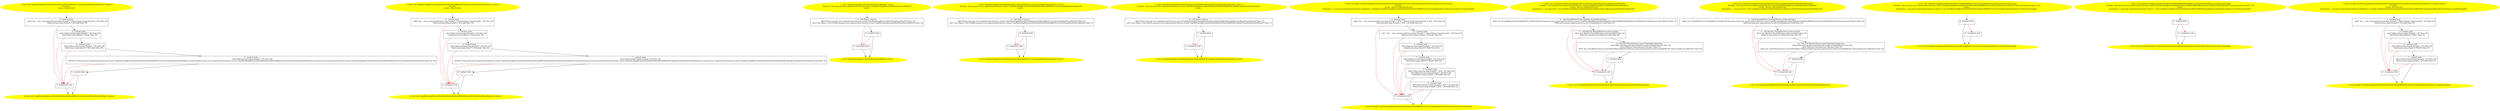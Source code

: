 /* @generated */
digraph cfg {
"org.junit.tests.experimental.theories.runner.TypeMatchingBetweenMultiDataPointsMethod$WithCorrectlyT.741037eb47de0c81d74a40d95c23bda1_1" [label="1: Start void TypeMatchingBetweenMultiDataPointsMethod$WithCorrectlyTypedDataPointsMethod.<clinit>()\nFormals: \nLocals:  $irvar0:void \n  " color=yellow style=filled]
	

	 "org.junit.tests.experimental.theories.runner.TypeMatchingBetweenMultiDataPointsMethod$WithCorrectlyT.741037eb47de0c81d74a40d95c23bda1_1" -> "org.junit.tests.experimental.theories.runner.TypeMatchingBetweenMultiDataPointsMethod$WithCorrectlyT.741037eb47de0c81d74a40d95c23bda1_4" ;
"org.junit.tests.experimental.theories.runner.TypeMatchingBetweenMultiDataPointsMethod$WithCorrectlyT.741037eb47de0c81d74a40d95c23bda1_2" [label="2: Exit void TypeMatchingBetweenMultiDataPointsMethod$WithCorrectlyTypedDataPointsMethod.<clinit>() \n  " color=yellow style=filled]
	

"org.junit.tests.experimental.theories.runner.TypeMatchingBetweenMultiDataPointsMethod$WithCorrectlyT.741037eb47de0c81d74a40d95c23bda1_3" [label="3:  exceptions sink \n  " shape="box"]
	

	 "org.junit.tests.experimental.theories.runner.TypeMatchingBetweenMultiDataPointsMethod$WithCorrectlyT.741037eb47de0c81d74a40d95c23bda1_3" -> "org.junit.tests.experimental.theories.runner.TypeMatchingBetweenMultiDataPointsMethod$WithCorrectlyT.741037eb47de0c81d74a40d95c23bda1_2" ;
"org.junit.tests.experimental.theories.runner.TypeMatchingBetweenMultiDataPointsMethod$WithCorrectlyT.741037eb47de0c81d74a40d95c23bda1_4" [label="4:  method_body \n   n$0=_fun___new_array(sizeof(t=java.lang.String*[_*_];len=[2]):java.lang.String*[_*_](*)) [line 39]\n  *&$irvar0:java.lang.String*[_*_](*)=n$0 [line 39]\n " shape="box"]
	

	 "org.junit.tests.experimental.theories.runner.TypeMatchingBetweenMultiDataPointsMethod$WithCorrectlyT.741037eb47de0c81d74a40d95c23bda1_4" -> "org.junit.tests.experimental.theories.runner.TypeMatchingBetweenMultiDataPointsMethod$WithCorrectlyT.741037eb47de0c81d74a40d95c23bda1_5" ;
	 "org.junit.tests.experimental.theories.runner.TypeMatchingBetweenMultiDataPointsMethod$WithCorrectlyT.741037eb47de0c81d74a40d95c23bda1_4" -> "org.junit.tests.experimental.theories.runner.TypeMatchingBetweenMultiDataPointsMethod$WithCorrectlyT.741037eb47de0c81d74a40d95c23bda1_3" [color="red" ];
"org.junit.tests.experimental.theories.runner.TypeMatchingBetweenMultiDataPointsMethod$WithCorrectlyT.741037eb47de0c81d74a40d95c23bda1_5" [label="5:  method_body \n   n$1=*&$irvar0:java.lang.String*[_*_](*) [line 39]\n  *n$1[0]:java.lang.Object*=\"Good\" [line 39]\n " shape="box"]
	

	 "org.junit.tests.experimental.theories.runner.TypeMatchingBetweenMultiDataPointsMethod$WithCorrectlyT.741037eb47de0c81d74a40d95c23bda1_5" -> "org.junit.tests.experimental.theories.runner.TypeMatchingBetweenMultiDataPointsMethod$WithCorrectlyT.741037eb47de0c81d74a40d95c23bda1_6" ;
	 "org.junit.tests.experimental.theories.runner.TypeMatchingBetweenMultiDataPointsMethod$WithCorrectlyT.741037eb47de0c81d74a40d95c23bda1_5" -> "org.junit.tests.experimental.theories.runner.TypeMatchingBetweenMultiDataPointsMethod$WithCorrectlyT.741037eb47de0c81d74a40d95c23bda1_3" [color="red" ];
"org.junit.tests.experimental.theories.runner.TypeMatchingBetweenMultiDataPointsMethod$WithCorrectlyT.741037eb47de0c81d74a40d95c23bda1_6" [label="6:  method_body \n   n$2=*&$irvar0:java.lang.String*[_*_](*) [line 39]\n  *n$2[1]:java.lang.Object*=\"Morning\" [line 39]\n " shape="box"]
	

	 "org.junit.tests.experimental.theories.runner.TypeMatchingBetweenMultiDataPointsMethod$WithCorrectlyT.741037eb47de0c81d74a40d95c23bda1_6" -> "org.junit.tests.experimental.theories.runner.TypeMatchingBetweenMultiDataPointsMethod$WithCorrectlyT.741037eb47de0c81d74a40d95c23bda1_7" ;
	 "org.junit.tests.experimental.theories.runner.TypeMatchingBetweenMultiDataPointsMethod$WithCorrectlyT.741037eb47de0c81d74a40d95c23bda1_6" -> "org.junit.tests.experimental.theories.runner.TypeMatchingBetweenMultiDataPointsMethod$WithCorrectlyT.741037eb47de0c81d74a40d95c23bda1_3" [color="red" ];
"org.junit.tests.experimental.theories.runner.TypeMatchingBetweenMultiDataPointsMethod$WithCorrectlyT.741037eb47de0c81d74a40d95c23bda1_7" [label="7:  method_body \n   n$3=*&$irvar0:java.lang.String*[_*_](*) [line 39]\n  *&#GB<>$org.junit.tests.experimental.theories.runner.TypeMatchingBetweenMultiDataPointsMethod$WithCorrectlyTypedDataPointsMethod.correctlyTyped:org.junit.tests.experimental.theories.runner.TypeMatchingBetweenMultiDataPointsMethod$WithCorrectlyTypedDataPointsMethod(root org.junit.tests.experimental.theories.runner.TypeMatchingBetweenMultiDataPointsMethod$WithCorrectlyTypedDataPointsMethod)=n$3 [line 39]\n " shape="box"]
	

	 "org.junit.tests.experimental.theories.runner.TypeMatchingBetweenMultiDataPointsMethod$WithCorrectlyT.741037eb47de0c81d74a40d95c23bda1_7" -> "org.junit.tests.experimental.theories.runner.TypeMatchingBetweenMultiDataPointsMethod$WithCorrectlyT.741037eb47de0c81d74a40d95c23bda1_8" ;
	 "org.junit.tests.experimental.theories.runner.TypeMatchingBetweenMultiDataPointsMethod$WithCorrectlyT.741037eb47de0c81d74a40d95c23bda1_7" -> "org.junit.tests.experimental.theories.runner.TypeMatchingBetweenMultiDataPointsMethod$WithCorrectlyT.741037eb47de0c81d74a40d95c23bda1_3" [color="red" ];
"org.junit.tests.experimental.theories.runner.TypeMatchingBetweenMultiDataPointsMethod$WithCorrectlyT.741037eb47de0c81d74a40d95c23bda1_8" [label="8:  method_body \n  " shape="box"]
	

	 "org.junit.tests.experimental.theories.runner.TypeMatchingBetweenMultiDataPointsMethod$WithCorrectlyT.741037eb47de0c81d74a40d95c23bda1_8" -> "org.junit.tests.experimental.theories.runner.TypeMatchingBetweenMultiDataPointsMethod$WithCorrectlyT.741037eb47de0c81d74a40d95c23bda1_2" ;
	 "org.junit.tests.experimental.theories.runner.TypeMatchingBetweenMultiDataPointsMethod$WithCorrectlyT.741037eb47de0c81d74a40d95c23bda1_8" -> "org.junit.tests.experimental.theories.runner.TypeMatchingBetweenMultiDataPointsMethod$WithCorrectlyT.741037eb47de0c81d74a40d95c23bda1_3" [color="red" ];
"org.junit.tests.experimental.theories.runner.TypeMatchingBetweenMultiDataPointsMethod$WithWrongfully.2d6307234ab90746df8123f180f25647_1" [label="1: Start void TypeMatchingBetweenMultiDataPointsMethod$WithWrongfullyTypedDataPointsMethod.<clinit>()\nFormals: \nLocals:  $irvar0:void \n  " color=yellow style=filled]
	

	 "org.junit.tests.experimental.theories.runner.TypeMatchingBetweenMultiDataPointsMethod$WithWrongfully.2d6307234ab90746df8123f180f25647_1" -> "org.junit.tests.experimental.theories.runner.TypeMatchingBetweenMultiDataPointsMethod$WithWrongfully.2d6307234ab90746df8123f180f25647_4" ;
"org.junit.tests.experimental.theories.runner.TypeMatchingBetweenMultiDataPointsMethod$WithWrongfully.2d6307234ab90746df8123f180f25647_2" [label="2: Exit void TypeMatchingBetweenMultiDataPointsMethod$WithWrongfullyTypedDataPointsMethod.<clinit>() \n  " color=yellow style=filled]
	

"org.junit.tests.experimental.theories.runner.TypeMatchingBetweenMultiDataPointsMethod$WithWrongfully.2d6307234ab90746df8123f180f25647_3" [label="3:  exceptions sink \n  " shape="box"]
	

	 "org.junit.tests.experimental.theories.runner.TypeMatchingBetweenMultiDataPointsMethod$WithWrongfully.2d6307234ab90746df8123f180f25647_3" -> "org.junit.tests.experimental.theories.runner.TypeMatchingBetweenMultiDataPointsMethod$WithWrongfully.2d6307234ab90746df8123f180f25647_2" ;
"org.junit.tests.experimental.theories.runner.TypeMatchingBetweenMultiDataPointsMethod$WithWrongfully.2d6307234ab90746df8123f180f25647_4" [label="4:  method_body \n   n$0=_fun___new_array(sizeof(t=java.lang.String*[_*_];len=[2]):java.lang.String*[_*_](*)) [line 19]\n  *&$irvar0:java.lang.String*[_*_](*)=n$0 [line 19]\n " shape="box"]
	

	 "org.junit.tests.experimental.theories.runner.TypeMatchingBetweenMultiDataPointsMethod$WithWrongfully.2d6307234ab90746df8123f180f25647_4" -> "org.junit.tests.experimental.theories.runner.TypeMatchingBetweenMultiDataPointsMethod$WithWrongfully.2d6307234ab90746df8123f180f25647_5" ;
	 "org.junit.tests.experimental.theories.runner.TypeMatchingBetweenMultiDataPointsMethod$WithWrongfully.2d6307234ab90746df8123f180f25647_4" -> "org.junit.tests.experimental.theories.runner.TypeMatchingBetweenMultiDataPointsMethod$WithWrongfully.2d6307234ab90746df8123f180f25647_3" [color="red" ];
"org.junit.tests.experimental.theories.runner.TypeMatchingBetweenMultiDataPointsMethod$WithWrongfully.2d6307234ab90746df8123f180f25647_5" [label="5:  method_body \n   n$1=*&$irvar0:java.lang.String*[_*_](*) [line 19]\n  *n$1[0]:java.lang.Object*=\"Good\" [line 19]\n " shape="box"]
	

	 "org.junit.tests.experimental.theories.runner.TypeMatchingBetweenMultiDataPointsMethod$WithWrongfully.2d6307234ab90746df8123f180f25647_5" -> "org.junit.tests.experimental.theories.runner.TypeMatchingBetweenMultiDataPointsMethod$WithWrongfully.2d6307234ab90746df8123f180f25647_6" ;
	 "org.junit.tests.experimental.theories.runner.TypeMatchingBetweenMultiDataPointsMethod$WithWrongfully.2d6307234ab90746df8123f180f25647_5" -> "org.junit.tests.experimental.theories.runner.TypeMatchingBetweenMultiDataPointsMethod$WithWrongfully.2d6307234ab90746df8123f180f25647_3" [color="red" ];
"org.junit.tests.experimental.theories.runner.TypeMatchingBetweenMultiDataPointsMethod$WithWrongfully.2d6307234ab90746df8123f180f25647_6" [label="6:  method_body \n   n$2=*&$irvar0:java.lang.String*[_*_](*) [line 19]\n  *n$2[1]:java.lang.Object*=\"Morning\" [line 19]\n " shape="box"]
	

	 "org.junit.tests.experimental.theories.runner.TypeMatchingBetweenMultiDataPointsMethod$WithWrongfully.2d6307234ab90746df8123f180f25647_6" -> "org.junit.tests.experimental.theories.runner.TypeMatchingBetweenMultiDataPointsMethod$WithWrongfully.2d6307234ab90746df8123f180f25647_7" ;
	 "org.junit.tests.experimental.theories.runner.TypeMatchingBetweenMultiDataPointsMethod$WithWrongfully.2d6307234ab90746df8123f180f25647_6" -> "org.junit.tests.experimental.theories.runner.TypeMatchingBetweenMultiDataPointsMethod$WithWrongfully.2d6307234ab90746df8123f180f25647_3" [color="red" ];
"org.junit.tests.experimental.theories.runner.TypeMatchingBetweenMultiDataPointsMethod$WithWrongfully.2d6307234ab90746df8123f180f25647_7" [label="7:  method_body \n   n$3=*&$irvar0:java.lang.String*[_*_](*) [line 19]\n  *&#GB<>$org.junit.tests.experimental.theories.runner.TypeMatchingBetweenMultiDataPointsMethod$WithWrongfullyTypedDataPointsMethod.correctlyTyped:org.junit.tests.experimental.theories.runner.TypeMatchingBetweenMultiDataPointsMethod$WithWrongfullyTypedDataPointsMethod(root org.junit.tests.experimental.theories.runner.TypeMatchingBetweenMultiDataPointsMethod$WithWrongfullyTypedDataPointsMethod)=n$3 [line 19]\n " shape="box"]
	

	 "org.junit.tests.experimental.theories.runner.TypeMatchingBetweenMultiDataPointsMethod$WithWrongfully.2d6307234ab90746df8123f180f25647_7" -> "org.junit.tests.experimental.theories.runner.TypeMatchingBetweenMultiDataPointsMethod$WithWrongfully.2d6307234ab90746df8123f180f25647_8" ;
	 "org.junit.tests.experimental.theories.runner.TypeMatchingBetweenMultiDataPointsMethod$WithWrongfully.2d6307234ab90746df8123f180f25647_7" -> "org.junit.tests.experimental.theories.runner.TypeMatchingBetweenMultiDataPointsMethod$WithWrongfully.2d6307234ab90746df8123f180f25647_3" [color="red" ];
"org.junit.tests.experimental.theories.runner.TypeMatchingBetweenMultiDataPointsMethod$WithWrongfully.2d6307234ab90746df8123f180f25647_8" [label="8:  method_body \n  " shape="box"]
	

	 "org.junit.tests.experimental.theories.runner.TypeMatchingBetweenMultiDataPointsMethod$WithWrongfully.2d6307234ab90746df8123f180f25647_8" -> "org.junit.tests.experimental.theories.runner.TypeMatchingBetweenMultiDataPointsMethod$WithWrongfully.2d6307234ab90746df8123f180f25647_2" ;
	 "org.junit.tests.experimental.theories.runner.TypeMatchingBetweenMultiDataPointsMethod$WithWrongfully.2d6307234ab90746df8123f180f25647_8" -> "org.junit.tests.experimental.theories.runner.TypeMatchingBetweenMultiDataPointsMethod$WithWrongfully.2d6307234ab90746df8123f180f25647_3" [color="red" ];
"org.junit.tests.experimental.theories.runner.TypeMatchingBetweenMultiDataPointsMethod.<init>().cda34713d181d048997a8ff6db255de9_1" [label="1: Start TypeMatchingBetweenMultiDataPointsMethod.<init>()\nFormals:  this:org.junit.tests.experimental.theories.runner.TypeMatchingBetweenMultiDataPointsMethod*\nLocals:  \n  " color=yellow style=filled]
	

	 "org.junit.tests.experimental.theories.runner.TypeMatchingBetweenMultiDataPointsMethod.<init>().cda34713d181d048997a8ff6db255de9_1" -> "org.junit.tests.experimental.theories.runner.TypeMatchingBetweenMultiDataPointsMethod.<init>().cda34713d181d048997a8ff6db255de9_4" ;
"org.junit.tests.experimental.theories.runner.TypeMatchingBetweenMultiDataPointsMethod.<init>().cda34713d181d048997a8ff6db255de9_2" [label="2: Exit TypeMatchingBetweenMultiDataPointsMethod.<init>() \n  " color=yellow style=filled]
	

"org.junit.tests.experimental.theories.runner.TypeMatchingBetweenMultiDataPointsMethod.<init>().cda34713d181d048997a8ff6db255de9_3" [label="3:  exceptions sink \n  " shape="box"]
	

	 "org.junit.tests.experimental.theories.runner.TypeMatchingBetweenMultiDataPointsMethod.<init>().cda34713d181d048997a8ff6db255de9_3" -> "org.junit.tests.experimental.theories.runner.TypeMatchingBetweenMultiDataPointsMethod.<init>().cda34713d181d048997a8ff6db255de9_2" ;
"org.junit.tests.experimental.theories.runner.TypeMatchingBetweenMultiDataPointsMethod.<init>().cda34713d181d048997a8ff6db255de9_4" [label="4:  Call Object.<init>() \n   n$0=*&this:org.junit.tests.experimental.theories.runner.TypeMatchingBetweenMultiDataPointsMethod* [line 14]\n  n$1=_fun_Object.<init>()(n$0:org.junit.tests.experimental.theories.runner.TypeMatchingBetweenMultiDataPointsMethod*) [line 14]\n " shape="box"]
	

	 "org.junit.tests.experimental.theories.runner.TypeMatchingBetweenMultiDataPointsMethod.<init>().cda34713d181d048997a8ff6db255de9_4" -> "org.junit.tests.experimental.theories.runner.TypeMatchingBetweenMultiDataPointsMethod.<init>().cda34713d181d048997a8ff6db255de9_5" ;
	 "org.junit.tests.experimental.theories.runner.TypeMatchingBetweenMultiDataPointsMethod.<init>().cda34713d181d048997a8ff6db255de9_4" -> "org.junit.tests.experimental.theories.runner.TypeMatchingBetweenMultiDataPointsMethod.<init>().cda34713d181d048997a8ff6db255de9_3" [color="red" ];
"org.junit.tests.experimental.theories.runner.TypeMatchingBetweenMultiDataPointsMethod.<init>().cda34713d181d048997a8ff6db255de9_5" [label="5:  method_body \n  " shape="box"]
	

	 "org.junit.tests.experimental.theories.runner.TypeMatchingBetweenMultiDataPointsMethod.<init>().cda34713d181d048997a8ff6db255de9_5" -> "org.junit.tests.experimental.theories.runner.TypeMatchingBetweenMultiDataPointsMethod.<init>().cda34713d181d048997a8ff6db255de9_2" ;
	 "org.junit.tests.experimental.theories.runner.TypeMatchingBetweenMultiDataPointsMethod.<init>().cda34713d181d048997a8ff6db255de9_5" -> "org.junit.tests.experimental.theories.runner.TypeMatchingBetweenMultiDataPointsMethod.<init>().cda34713d181d048997a8ff6db255de9_3" [color="red" ];
"org.junit.tests.experimental.theories.runner.TypeMatchingBetweenMultiDataPointsMethod$WithCorrectlyT.501242f8fdd695a284b6015e2b41ca13_1" [label="1: Start TypeMatchingBetweenMultiDataPointsMethod$WithCorrectlyTypedDataPointsMethod.<init>()\nFormals:  this:org.junit.tests.experimental.theories.runner.TypeMatchingBetweenMultiDataPointsMethod$WithCorrectlyTypedDataPointsMethod*\nLocals:  \n  " color=yellow style=filled]
	

	 "org.junit.tests.experimental.theories.runner.TypeMatchingBetweenMultiDataPointsMethod$WithCorrectlyT.501242f8fdd695a284b6015e2b41ca13_1" -> "org.junit.tests.experimental.theories.runner.TypeMatchingBetweenMultiDataPointsMethod$WithCorrectlyT.501242f8fdd695a284b6015e2b41ca13_4" ;
"org.junit.tests.experimental.theories.runner.TypeMatchingBetweenMultiDataPointsMethod$WithCorrectlyT.501242f8fdd695a284b6015e2b41ca13_2" [label="2: Exit TypeMatchingBetweenMultiDataPointsMethod$WithCorrectlyTypedDataPointsMethod.<init>() \n  " color=yellow style=filled]
	

"org.junit.tests.experimental.theories.runner.TypeMatchingBetweenMultiDataPointsMethod$WithCorrectlyT.501242f8fdd695a284b6015e2b41ca13_3" [label="3:  exceptions sink \n  " shape="box"]
	

	 "org.junit.tests.experimental.theories.runner.TypeMatchingBetweenMultiDataPointsMethod$WithCorrectlyT.501242f8fdd695a284b6015e2b41ca13_3" -> "org.junit.tests.experimental.theories.runner.TypeMatchingBetweenMultiDataPointsMethod$WithCorrectlyT.501242f8fdd695a284b6015e2b41ca13_2" ;
"org.junit.tests.experimental.theories.runner.TypeMatchingBetweenMultiDataPointsMethod$WithCorrectlyT.501242f8fdd695a284b6015e2b41ca13_4" [label="4:  Call Object.<init>() \n   n$0=*&this:org.junit.tests.experimental.theories.runner.TypeMatchingBetweenMultiDataPointsMethod$WithCorrectlyTypedDataPointsMethod* [line 37]\n  n$1=_fun_Object.<init>()(n$0:org.junit.tests.experimental.theories.runner.TypeMatchingBetweenMultiDataPointsMethod$WithCorrectlyTypedDataPointsMethod*) [line 37]\n " shape="box"]
	

	 "org.junit.tests.experimental.theories.runner.TypeMatchingBetweenMultiDataPointsMethod$WithCorrectlyT.501242f8fdd695a284b6015e2b41ca13_4" -> "org.junit.tests.experimental.theories.runner.TypeMatchingBetweenMultiDataPointsMethod$WithCorrectlyT.501242f8fdd695a284b6015e2b41ca13_5" ;
	 "org.junit.tests.experimental.theories.runner.TypeMatchingBetweenMultiDataPointsMethod$WithCorrectlyT.501242f8fdd695a284b6015e2b41ca13_4" -> "org.junit.tests.experimental.theories.runner.TypeMatchingBetweenMultiDataPointsMethod$WithCorrectlyT.501242f8fdd695a284b6015e2b41ca13_3" [color="red" ];
"org.junit.tests.experimental.theories.runner.TypeMatchingBetweenMultiDataPointsMethod$WithCorrectlyT.501242f8fdd695a284b6015e2b41ca13_5" [label="5:  method_body \n  " shape="box"]
	

	 "org.junit.tests.experimental.theories.runner.TypeMatchingBetweenMultiDataPointsMethod$WithCorrectlyT.501242f8fdd695a284b6015e2b41ca13_5" -> "org.junit.tests.experimental.theories.runner.TypeMatchingBetweenMultiDataPointsMethod$WithCorrectlyT.501242f8fdd695a284b6015e2b41ca13_2" ;
	 "org.junit.tests.experimental.theories.runner.TypeMatchingBetweenMultiDataPointsMethod$WithCorrectlyT.501242f8fdd695a284b6015e2b41ca13_5" -> "org.junit.tests.experimental.theories.runner.TypeMatchingBetweenMultiDataPointsMethod$WithCorrectlyT.501242f8fdd695a284b6015e2b41ca13_3" [color="red" ];
"org.junit.tests.experimental.theories.runner.TypeMatchingBetweenMultiDataPointsMethod$WithWrongfully.3c10fa1189c33f9621cc567266f6a14b_1" [label="1: Start TypeMatchingBetweenMultiDataPointsMethod$WithWrongfullyTypedDataPointsMethod.<init>()\nFormals:  this:org.junit.tests.experimental.theories.runner.TypeMatchingBetweenMultiDataPointsMethod$WithWrongfullyTypedDataPointsMethod*\nLocals:  \n  " color=yellow style=filled]
	

	 "org.junit.tests.experimental.theories.runner.TypeMatchingBetweenMultiDataPointsMethod$WithWrongfully.3c10fa1189c33f9621cc567266f6a14b_1" -> "org.junit.tests.experimental.theories.runner.TypeMatchingBetweenMultiDataPointsMethod$WithWrongfully.3c10fa1189c33f9621cc567266f6a14b_4" ;
"org.junit.tests.experimental.theories.runner.TypeMatchingBetweenMultiDataPointsMethod$WithWrongfully.3c10fa1189c33f9621cc567266f6a14b_2" [label="2: Exit TypeMatchingBetweenMultiDataPointsMethod$WithWrongfullyTypedDataPointsMethod.<init>() \n  " color=yellow style=filled]
	

"org.junit.tests.experimental.theories.runner.TypeMatchingBetweenMultiDataPointsMethod$WithWrongfully.3c10fa1189c33f9621cc567266f6a14b_3" [label="3:  exceptions sink \n  " shape="box"]
	

	 "org.junit.tests.experimental.theories.runner.TypeMatchingBetweenMultiDataPointsMethod$WithWrongfully.3c10fa1189c33f9621cc567266f6a14b_3" -> "org.junit.tests.experimental.theories.runner.TypeMatchingBetweenMultiDataPointsMethod$WithWrongfully.3c10fa1189c33f9621cc567266f6a14b_2" ;
"org.junit.tests.experimental.theories.runner.TypeMatchingBetweenMultiDataPointsMethod$WithWrongfully.3c10fa1189c33f9621cc567266f6a14b_4" [label="4:  Call Object.<init>() \n   n$0=*&this:org.junit.tests.experimental.theories.runner.TypeMatchingBetweenMultiDataPointsMethod$WithWrongfullyTypedDataPointsMethod* [line 17]\n  n$1=_fun_Object.<init>()(n$0:org.junit.tests.experimental.theories.runner.TypeMatchingBetweenMultiDataPointsMethod$WithWrongfullyTypedDataPointsMethod*) [line 17]\n " shape="box"]
	

	 "org.junit.tests.experimental.theories.runner.TypeMatchingBetweenMultiDataPointsMethod$WithWrongfully.3c10fa1189c33f9621cc567266f6a14b_4" -> "org.junit.tests.experimental.theories.runner.TypeMatchingBetweenMultiDataPointsMethod$WithWrongfully.3c10fa1189c33f9621cc567266f6a14b_5" ;
	 "org.junit.tests.experimental.theories.runner.TypeMatchingBetweenMultiDataPointsMethod$WithWrongfully.3c10fa1189c33f9621cc567266f6a14b_4" -> "org.junit.tests.experimental.theories.runner.TypeMatchingBetweenMultiDataPointsMethod$WithWrongfully.3c10fa1189c33f9621cc567266f6a14b_3" [color="red" ];
"org.junit.tests.experimental.theories.runner.TypeMatchingBetweenMultiDataPointsMethod$WithWrongfully.3c10fa1189c33f9621cc567266f6a14b_5" [label="5:  method_body \n  " shape="box"]
	

	 "org.junit.tests.experimental.theories.runner.TypeMatchingBetweenMultiDataPointsMethod$WithWrongfully.3c10fa1189c33f9621cc567266f6a14b_5" -> "org.junit.tests.experimental.theories.runner.TypeMatchingBetweenMultiDataPointsMethod$WithWrongfully.3c10fa1189c33f9621cc567266f6a14b_2" ;
	 "org.junit.tests.experimental.theories.runner.TypeMatchingBetweenMultiDataPointsMethod$WithWrongfully.3c10fa1189c33f9621cc567266f6a14b_5" -> "org.junit.tests.experimental.theories.runner.TypeMatchingBetweenMultiDataPointsMethod$WithWrongfully.3c10fa1189c33f9621cc567266f6a14b_3" [color="red" ];
"org.junit.tests.experimental.theories.runner.TypeMatchingBetweenMultiDataPointsMethod$WithCorrectlyT.9cdb47affb05458b199416dc3559ab72_1" [label="1: Start String[][] TypeMatchingBetweenMultiDataPointsMethod$WithCorrectlyTypedDataPointsMethod.anotherCorrectlyTyped()\nFormals: \nLocals:  $irvar1:void $irvar0:void\nAnnotation: <_org.junit.experimental.theories.DataPoints> String[][] TypeMatchingBetweenMultiDataPointsMethod$WithCorrectlyTypedDataPointsMethod.anotherCorrectlyTyped()() \n  " color=yellow style=filled]
	

	 "org.junit.tests.experimental.theories.runner.TypeMatchingBetweenMultiDataPointsMethod$WithCorrectlyT.9cdb47affb05458b199416dc3559ab72_1" -> "org.junit.tests.experimental.theories.runner.TypeMatchingBetweenMultiDataPointsMethod$WithCorrectlyT.9cdb47affb05458b199416dc3559ab72_4" ;
"org.junit.tests.experimental.theories.runner.TypeMatchingBetweenMultiDataPointsMethod$WithCorrectlyT.9cdb47affb05458b199416dc3559ab72_2" [label="2: Exit String[][] TypeMatchingBetweenMultiDataPointsMethod$WithCorrectlyTypedDataPointsMethod.anotherCorrectlyTyped() \n  " color=yellow style=filled]
	

"org.junit.tests.experimental.theories.runner.TypeMatchingBetweenMultiDataPointsMethod$WithCorrectlyT.9cdb47affb05458b199416dc3559ab72_3" [label="3:  exceptions sink \n  " shape="box"]
	

	 "org.junit.tests.experimental.theories.runner.TypeMatchingBetweenMultiDataPointsMethod$WithCorrectlyT.9cdb47affb05458b199416dc3559ab72_3" -> "org.junit.tests.experimental.theories.runner.TypeMatchingBetweenMultiDataPointsMethod$WithCorrectlyT.9cdb47affb05458b199416dc3559ab72_2" ;
"org.junit.tests.experimental.theories.runner.TypeMatchingBetweenMultiDataPointsMethod$WithCorrectlyT.9cdb47affb05458b199416dc3559ab72_4" [label="4:  method_body \n   n$0=_fun___new_array(sizeof(t=java.lang.String*[_*_](*)[_*_];len=[1]):java.lang.String*[_*_](*)[_*_](*)) [line 43]\n  *&$irvar0:java.lang.String*[_*_](*)[_*_](*)=n$0 [line 43]\n " shape="box"]
	

	 "org.junit.tests.experimental.theories.runner.TypeMatchingBetweenMultiDataPointsMethod$WithCorrectlyT.9cdb47affb05458b199416dc3559ab72_4" -> "org.junit.tests.experimental.theories.runner.TypeMatchingBetweenMultiDataPointsMethod$WithCorrectlyT.9cdb47affb05458b199416dc3559ab72_5" ;
	 "org.junit.tests.experimental.theories.runner.TypeMatchingBetweenMultiDataPointsMethod$WithCorrectlyT.9cdb47affb05458b199416dc3559ab72_4" -> "org.junit.tests.experimental.theories.runner.TypeMatchingBetweenMultiDataPointsMethod$WithCorrectlyT.9cdb47affb05458b199416dc3559ab72_3" [color="red" ];
"org.junit.tests.experimental.theories.runner.TypeMatchingBetweenMultiDataPointsMethod$WithCorrectlyT.9cdb47affb05458b199416dc3559ab72_5" [label="5:  method_body \n   n$1=_fun___new_array(sizeof(t=java.lang.String*[_*_];len=[2]):java.lang.String*[_*_](*)) [line 43]\n  *&$irvar1:java.lang.String*[_*_](*)=n$1 [line 43]\n " shape="box"]
	

	 "org.junit.tests.experimental.theories.runner.TypeMatchingBetweenMultiDataPointsMethod$WithCorrectlyT.9cdb47affb05458b199416dc3559ab72_5" -> "org.junit.tests.experimental.theories.runner.TypeMatchingBetweenMultiDataPointsMethod$WithCorrectlyT.9cdb47affb05458b199416dc3559ab72_6" ;
	 "org.junit.tests.experimental.theories.runner.TypeMatchingBetweenMultiDataPointsMethod$WithCorrectlyT.9cdb47affb05458b199416dc3559ab72_5" -> "org.junit.tests.experimental.theories.runner.TypeMatchingBetweenMultiDataPointsMethod$WithCorrectlyT.9cdb47affb05458b199416dc3559ab72_3" [color="red" ];
"org.junit.tests.experimental.theories.runner.TypeMatchingBetweenMultiDataPointsMethod$WithCorrectlyT.9cdb47affb05458b199416dc3559ab72_6" [label="6:  method_body \n   n$2=*&$irvar1:java.lang.String*[_*_](*) [line 43]\n  *n$2[0]:java.lang.Object*=\"Hello\" [line 43]\n " shape="box"]
	

	 "org.junit.tests.experimental.theories.runner.TypeMatchingBetweenMultiDataPointsMethod$WithCorrectlyT.9cdb47affb05458b199416dc3559ab72_6" -> "org.junit.tests.experimental.theories.runner.TypeMatchingBetweenMultiDataPointsMethod$WithCorrectlyT.9cdb47affb05458b199416dc3559ab72_7" ;
	 "org.junit.tests.experimental.theories.runner.TypeMatchingBetweenMultiDataPointsMethod$WithCorrectlyT.9cdb47affb05458b199416dc3559ab72_6" -> "org.junit.tests.experimental.theories.runner.TypeMatchingBetweenMultiDataPointsMethod$WithCorrectlyT.9cdb47affb05458b199416dc3559ab72_3" [color="red" ];
"org.junit.tests.experimental.theories.runner.TypeMatchingBetweenMultiDataPointsMethod$WithCorrectlyT.9cdb47affb05458b199416dc3559ab72_7" [label="7:  method_body \n   n$3=*&$irvar1:java.lang.String*[_*_](*) [line 43]\n  *n$3[1]:java.lang.Object*=\"World\" [line 43]\n " shape="box"]
	

	 "org.junit.tests.experimental.theories.runner.TypeMatchingBetweenMultiDataPointsMethod$WithCorrectlyT.9cdb47affb05458b199416dc3559ab72_7" -> "org.junit.tests.experimental.theories.runner.TypeMatchingBetweenMultiDataPointsMethod$WithCorrectlyT.9cdb47affb05458b199416dc3559ab72_8" ;
	 "org.junit.tests.experimental.theories.runner.TypeMatchingBetweenMultiDataPointsMethod$WithCorrectlyT.9cdb47affb05458b199416dc3559ab72_7" -> "org.junit.tests.experimental.theories.runner.TypeMatchingBetweenMultiDataPointsMethod$WithCorrectlyT.9cdb47affb05458b199416dc3559ab72_3" [color="red" ];
"org.junit.tests.experimental.theories.runner.TypeMatchingBetweenMultiDataPointsMethod$WithCorrectlyT.9cdb47affb05458b199416dc3559ab72_8" [label="8:  method_body \n   n$4=*&$irvar0:java.lang.String*[_*_](*)[_*_](*) [line 43]\n  n$5=*&$irvar1:java.lang.String*[_*_](*) [line 43]\n  *n$4[0]:java.lang.String*[_*_](*)=n$5 [line 43]\n " shape="box"]
	

	 "org.junit.tests.experimental.theories.runner.TypeMatchingBetweenMultiDataPointsMethod$WithCorrectlyT.9cdb47affb05458b199416dc3559ab72_8" -> "org.junit.tests.experimental.theories.runner.TypeMatchingBetweenMultiDataPointsMethod$WithCorrectlyT.9cdb47affb05458b199416dc3559ab72_9" ;
	 "org.junit.tests.experimental.theories.runner.TypeMatchingBetweenMultiDataPointsMethod$WithCorrectlyT.9cdb47affb05458b199416dc3559ab72_8" -> "org.junit.tests.experimental.theories.runner.TypeMatchingBetweenMultiDataPointsMethod$WithCorrectlyT.9cdb47affb05458b199416dc3559ab72_3" [color="red" ];
"org.junit.tests.experimental.theories.runner.TypeMatchingBetweenMultiDataPointsMethod$WithCorrectlyT.9cdb47affb05458b199416dc3559ab72_9" [label="9:  method_body \n   n$6=*&$irvar0:java.lang.String*[_*_](*)[_*_](*) [line 43]\n  *&return:java.lang.String*[_*_](*)[_*_](*)=n$6 [line 43]\n " shape="box"]
	

	 "org.junit.tests.experimental.theories.runner.TypeMatchingBetweenMultiDataPointsMethod$WithCorrectlyT.9cdb47affb05458b199416dc3559ab72_9" -> "org.junit.tests.experimental.theories.runner.TypeMatchingBetweenMultiDataPointsMethod$WithCorrectlyT.9cdb47affb05458b199416dc3559ab72_2" ;
	 "org.junit.tests.experimental.theories.runner.TypeMatchingBetweenMultiDataPointsMethod$WithCorrectlyT.9cdb47affb05458b199416dc3559ab72_9" -> "org.junit.tests.experimental.theories.runner.TypeMatchingBetweenMultiDataPointsMethod$WithCorrectlyT.9cdb47affb05458b199416dc3559ab72_3" [color="red" ];
"org.junit.tests.experimental.theories.runner.TypeMatchingBetweenMultiDataPointsMethod.ignoreWrongTyp.d0a6fe1df7f257b41e4a3e489d539a46_1" [label="1: Start void TypeMatchingBetweenMultiDataPointsMethod.ignoreWrongTypedDataPointsMethod()\nFormals:  this:org.junit.tests.experimental.theories.runner.TypeMatchingBetweenMultiDataPointsMethod*\nLocals:  $irvar1:void $irvar0:void\nAnnotation: <_org.junit.Test> void TypeMatchingBetweenMultiDataPointsMethod.ignoreWrongTypedDataPointsMethod()() \n  " color=yellow style=filled]
	

	 "org.junit.tests.experimental.theories.runner.TypeMatchingBetweenMultiDataPointsMethod.ignoreWrongTyp.d0a6fe1df7f257b41e4a3e489d539a46_1" -> "org.junit.tests.experimental.theories.runner.TypeMatchingBetweenMultiDataPointsMethod.ignoreWrongTyp.d0a6fe1df7f257b41e4a3e489d539a46_4" ;
"org.junit.tests.experimental.theories.runner.TypeMatchingBetweenMultiDataPointsMethod.ignoreWrongTyp.d0a6fe1df7f257b41e4a3e489d539a46_2" [label="2: Exit void TypeMatchingBetweenMultiDataPointsMethod.ignoreWrongTypedDataPointsMethod() \n  " color=yellow style=filled]
	

"org.junit.tests.experimental.theories.runner.TypeMatchingBetweenMultiDataPointsMethod.ignoreWrongTyp.d0a6fe1df7f257b41e4a3e489d539a46_3" [label="3:  exceptions sink \n  " shape="box"]
	

	 "org.junit.tests.experimental.theories.runner.TypeMatchingBetweenMultiDataPointsMethod.ignoreWrongTyp.d0a6fe1df7f257b41e4a3e489d539a46_3" -> "org.junit.tests.experimental.theories.runner.TypeMatchingBetweenMultiDataPointsMethod.ignoreWrongTyp.d0a6fe1df7f257b41e4a3e489d539a46_2" ;
"org.junit.tests.experimental.theories.runner.TypeMatchingBetweenMultiDataPointsMethod.ignoreWrongTyp.d0a6fe1df7f257b41e4a3e489d539a46_4" [label="4:  Call PrintableResult PrintableResult.testResult(Class) \n   n$0=_fun_PrintableResult PrintableResult.testResult(Class)(org.junit.tests.experimental.theories.runner.TypeMatchingBetweenMultiDataPointsMethod$WithWrongfullyTypedDataPointsMethod:java.lang.Object*) [line 33]\n  *&$irvar0:org.junit.experimental.results.PrintableResult*=n$0 [line 33]\n " shape="box"]
	

	 "org.junit.tests.experimental.theories.runner.TypeMatchingBetweenMultiDataPointsMethod.ignoreWrongTyp.d0a6fe1df7f257b41e4a3e489d539a46_4" -> "org.junit.tests.experimental.theories.runner.TypeMatchingBetweenMultiDataPointsMethod.ignoreWrongTyp.d0a6fe1df7f257b41e4a3e489d539a46_5" ;
	 "org.junit.tests.experimental.theories.runner.TypeMatchingBetweenMultiDataPointsMethod.ignoreWrongTyp.d0a6fe1df7f257b41e4a3e489d539a46_4" -> "org.junit.tests.experimental.theories.runner.TypeMatchingBetweenMultiDataPointsMethod.ignoreWrongTyp.d0a6fe1df7f257b41e4a3e489d539a46_3" [color="red" ];
"org.junit.tests.experimental.theories.runner.TypeMatchingBetweenMultiDataPointsMethod.ignoreWrongTyp.d0a6fe1df7f257b41e4a3e489d539a46_5" [label="5:  Call Matcher ResultMatchers.isSuccessful() \n   n$1=_fun_Matcher ResultMatchers.isSuccessful()() [line 33]\n  *&$irvar1:org.hamcrest.Matcher*=n$1 [line 33]\n " shape="box"]
	

	 "org.junit.tests.experimental.theories.runner.TypeMatchingBetweenMultiDataPointsMethod.ignoreWrongTyp.d0a6fe1df7f257b41e4a3e489d539a46_5" -> "org.junit.tests.experimental.theories.runner.TypeMatchingBetweenMultiDataPointsMethod.ignoreWrongTyp.d0a6fe1df7f257b41e4a3e489d539a46_6" ;
	 "org.junit.tests.experimental.theories.runner.TypeMatchingBetweenMultiDataPointsMethod.ignoreWrongTyp.d0a6fe1df7f257b41e4a3e489d539a46_5" -> "org.junit.tests.experimental.theories.runner.TypeMatchingBetweenMultiDataPointsMethod.ignoreWrongTyp.d0a6fe1df7f257b41e4a3e489d539a46_3" [color="red" ];
"org.junit.tests.experimental.theories.runner.TypeMatchingBetweenMultiDataPointsMethod.ignoreWrongTyp.d0a6fe1df7f257b41e4a3e489d539a46_6" [label="6:  Call void MatcherAssert.assertThat(Object,Matcher) \n   n$2=*&$irvar0:org.junit.experimental.results.PrintableResult* [line 33]\n  n$3=*&$irvar1:org.hamcrest.Matcher* [line 33]\n  n$4=_fun_void MatcherAssert.assertThat(Object,Matcher)(n$2:org.junit.experimental.results.PrintableResult*,n$3:org.hamcrest.Matcher*) [line 33]\n " shape="box"]
	

	 "org.junit.tests.experimental.theories.runner.TypeMatchingBetweenMultiDataPointsMethod.ignoreWrongTyp.d0a6fe1df7f257b41e4a3e489d539a46_6" -> "org.junit.tests.experimental.theories.runner.TypeMatchingBetweenMultiDataPointsMethod.ignoreWrongTyp.d0a6fe1df7f257b41e4a3e489d539a46_7" ;
	 "org.junit.tests.experimental.theories.runner.TypeMatchingBetweenMultiDataPointsMethod.ignoreWrongTyp.d0a6fe1df7f257b41e4a3e489d539a46_6" -> "org.junit.tests.experimental.theories.runner.TypeMatchingBetweenMultiDataPointsMethod.ignoreWrongTyp.d0a6fe1df7f257b41e4a3e489d539a46_3" [color="red" ];
"org.junit.tests.experimental.theories.runner.TypeMatchingBetweenMultiDataPointsMethod.ignoreWrongTyp.d0a6fe1df7f257b41e4a3e489d539a46_7" [label="7:  method_body \n  " shape="box"]
	

	 "org.junit.tests.experimental.theories.runner.TypeMatchingBetweenMultiDataPointsMethod.ignoreWrongTyp.d0a6fe1df7f257b41e4a3e489d539a46_7" -> "org.junit.tests.experimental.theories.runner.TypeMatchingBetweenMultiDataPointsMethod.ignoreWrongTyp.d0a6fe1df7f257b41e4a3e489d539a46_2" ;
	 "org.junit.tests.experimental.theories.runner.TypeMatchingBetweenMultiDataPointsMethod.ignoreWrongTyp.d0a6fe1df7f257b41e4a3e489d539a46_7" -> "org.junit.tests.experimental.theories.runner.TypeMatchingBetweenMultiDataPointsMethod.ignoreWrongTyp.d0a6fe1df7f257b41e4a3e489d539a46_3" [color="red" ];
"org.junit.tests.experimental.theories.runner.TypeMatchingBetweenMultiDataPointsMethod.pickUpMultiPoi.e8a1cba771b5e93a6d774c813ca96100_1" [label="1: Start void TypeMatchingBetweenMultiDataPointsMethod.pickUpMultiPointDataPointMethods()\nFormals:  this:org.junit.tests.experimental.theories.runner.TypeMatchingBetweenMultiDataPointsMethod*\nLocals:  $irvar1:void $irvar0:void\nAnnotation: <_org.junit.Test> void TypeMatchingBetweenMultiDataPointsMethod.pickUpMultiPointDataPointMethods()() \n  " color=yellow style=filled]
	

	 "org.junit.tests.experimental.theories.runner.TypeMatchingBetweenMultiDataPointsMethod.pickUpMultiPoi.e8a1cba771b5e93a6d774c813ca96100_1" -> "org.junit.tests.experimental.theories.runner.TypeMatchingBetweenMultiDataPointsMethod.pickUpMultiPoi.e8a1cba771b5e93a6d774c813ca96100_4" ;
"org.junit.tests.experimental.theories.runner.TypeMatchingBetweenMultiDataPointsMethod.pickUpMultiPoi.e8a1cba771b5e93a6d774c813ca96100_2" [label="2: Exit void TypeMatchingBetweenMultiDataPointsMethod.pickUpMultiPointDataPointMethods() \n  " color=yellow style=filled]
	

"org.junit.tests.experimental.theories.runner.TypeMatchingBetweenMultiDataPointsMethod.pickUpMultiPoi.e8a1cba771b5e93a6d774c813ca96100_3" [label="3:  exceptions sink \n  " shape="box"]
	

	 "org.junit.tests.experimental.theories.runner.TypeMatchingBetweenMultiDataPointsMethod.pickUpMultiPoi.e8a1cba771b5e93a6d774c813ca96100_3" -> "org.junit.tests.experimental.theories.runner.TypeMatchingBetweenMultiDataPointsMethod.pickUpMultiPoi.e8a1cba771b5e93a6d774c813ca96100_2" ;
"org.junit.tests.experimental.theories.runner.TypeMatchingBetweenMultiDataPointsMethod.pickUpMultiPoi.e8a1cba771b5e93a6d774c813ca96100_4" [label="4:  Call PrintableResult PrintableResult.testResult(Class) \n   n$0=_fun_PrintableResult PrintableResult.testResult(Class)(org.junit.tests.experimental.theories.runner.TypeMatchingBetweenMultiDataPointsMethod$WithCorrectlyTypedDataPointsMethod:java.lang.Object*) [line 55]\n  *&$irvar0:org.junit.experimental.results.PrintableResult*=n$0 [line 55]\n " shape="box"]
	

	 "org.junit.tests.experimental.theories.runner.TypeMatchingBetweenMultiDataPointsMethod.pickUpMultiPoi.e8a1cba771b5e93a6d774c813ca96100_4" -> "org.junit.tests.experimental.theories.runner.TypeMatchingBetweenMultiDataPointsMethod.pickUpMultiPoi.e8a1cba771b5e93a6d774c813ca96100_5" ;
	 "org.junit.tests.experimental.theories.runner.TypeMatchingBetweenMultiDataPointsMethod.pickUpMultiPoi.e8a1cba771b5e93a6d774c813ca96100_4" -> "org.junit.tests.experimental.theories.runner.TypeMatchingBetweenMultiDataPointsMethod.pickUpMultiPoi.e8a1cba771b5e93a6d774c813ca96100_3" [color="red" ];
"org.junit.tests.experimental.theories.runner.TypeMatchingBetweenMultiDataPointsMethod.pickUpMultiPoi.e8a1cba771b5e93a6d774c813ca96100_5" [label="5:  Call Matcher ResultMatchers.isSuccessful() \n   n$1=_fun_Matcher ResultMatchers.isSuccessful()() [line 55]\n  *&$irvar1:org.hamcrest.Matcher*=n$1 [line 55]\n " shape="box"]
	

	 "org.junit.tests.experimental.theories.runner.TypeMatchingBetweenMultiDataPointsMethod.pickUpMultiPoi.e8a1cba771b5e93a6d774c813ca96100_5" -> "org.junit.tests.experimental.theories.runner.TypeMatchingBetweenMultiDataPointsMethod.pickUpMultiPoi.e8a1cba771b5e93a6d774c813ca96100_6" ;
	 "org.junit.tests.experimental.theories.runner.TypeMatchingBetweenMultiDataPointsMethod.pickUpMultiPoi.e8a1cba771b5e93a6d774c813ca96100_5" -> "org.junit.tests.experimental.theories.runner.TypeMatchingBetweenMultiDataPointsMethod.pickUpMultiPoi.e8a1cba771b5e93a6d774c813ca96100_3" [color="red" ];
"org.junit.tests.experimental.theories.runner.TypeMatchingBetweenMultiDataPointsMethod.pickUpMultiPoi.e8a1cba771b5e93a6d774c813ca96100_6" [label="6:  Call void MatcherAssert.assertThat(Object,Matcher) \n   n$2=*&$irvar0:org.junit.experimental.results.PrintableResult* [line 55]\n  n$3=*&$irvar1:org.hamcrest.Matcher* [line 55]\n  n$4=_fun_void MatcherAssert.assertThat(Object,Matcher)(n$2:org.junit.experimental.results.PrintableResult*,n$3:org.hamcrest.Matcher*) [line 55]\n " shape="box"]
	

	 "org.junit.tests.experimental.theories.runner.TypeMatchingBetweenMultiDataPointsMethod.pickUpMultiPoi.e8a1cba771b5e93a6d774c813ca96100_6" -> "org.junit.tests.experimental.theories.runner.TypeMatchingBetweenMultiDataPointsMethod.pickUpMultiPoi.e8a1cba771b5e93a6d774c813ca96100_7" ;
	 "org.junit.tests.experimental.theories.runner.TypeMatchingBetweenMultiDataPointsMethod.pickUpMultiPoi.e8a1cba771b5e93a6d774c813ca96100_6" -> "org.junit.tests.experimental.theories.runner.TypeMatchingBetweenMultiDataPointsMethod.pickUpMultiPoi.e8a1cba771b5e93a6d774c813ca96100_3" [color="red" ];
"org.junit.tests.experimental.theories.runner.TypeMatchingBetweenMultiDataPointsMethod.pickUpMultiPoi.e8a1cba771b5e93a6d774c813ca96100_7" [label="7:  method_body \n  " shape="box"]
	

	 "org.junit.tests.experimental.theories.runner.TypeMatchingBetweenMultiDataPointsMethod.pickUpMultiPoi.e8a1cba771b5e93a6d774c813ca96100_7" -> "org.junit.tests.experimental.theories.runner.TypeMatchingBetweenMultiDataPointsMethod.pickUpMultiPoi.e8a1cba771b5e93a6d774c813ca96100_2" ;
	 "org.junit.tests.experimental.theories.runner.TypeMatchingBetweenMultiDataPointsMethod.pickUpMultiPoi.e8a1cba771b5e93a6d774c813ca96100_7" -> "org.junit.tests.experimental.theories.runner.TypeMatchingBetweenMultiDataPointsMethod.pickUpMultiPoi.e8a1cba771b5e93a6d774c813ca96100_3" [color="red" ];
"org.junit.tests.experimental.theories.runner.TypeMatchingBetweenMultiDataPointsMethod$WithCorrectlyT.546eef872e716e0cc0408fadce41deb0_1" [label="1: Start void TypeMatchingBetweenMultiDataPointsMethod$WithCorrectlyTypedDataPointsMethod.testTheory(String[])\nFormals:  this:org.junit.tests.experimental.theories.runner.TypeMatchingBetweenMultiDataPointsMethod$WithCorrectlyTypedDataPointsMethod* array:java.lang.String*[_*_](*)\nLocals: \nAnnotation: <_org.junit.experimental.theories.Theory> void TypeMatchingBetweenMultiDataPointsMethod$WithCorrectlyTypedDataPointsMethod.testTheory(String[])() \n  " color=yellow style=filled]
	

	 "org.junit.tests.experimental.theories.runner.TypeMatchingBetweenMultiDataPointsMethod$WithCorrectlyT.546eef872e716e0cc0408fadce41deb0_1" -> "org.junit.tests.experimental.theories.runner.TypeMatchingBetweenMultiDataPointsMethod$WithCorrectlyT.546eef872e716e0cc0408fadce41deb0_4" ;
"org.junit.tests.experimental.theories.runner.TypeMatchingBetweenMultiDataPointsMethod$WithCorrectlyT.546eef872e716e0cc0408fadce41deb0_2" [label="2: Exit void TypeMatchingBetweenMultiDataPointsMethod$WithCorrectlyTypedDataPointsMethod.testTheory(String[]) \n  " color=yellow style=filled]
	

"org.junit.tests.experimental.theories.runner.TypeMatchingBetweenMultiDataPointsMethod$WithCorrectlyT.546eef872e716e0cc0408fadce41deb0_3" [label="3:  exceptions sink \n  " shape="box"]
	

	 "org.junit.tests.experimental.theories.runner.TypeMatchingBetweenMultiDataPointsMethod$WithCorrectlyT.546eef872e716e0cc0408fadce41deb0_3" -> "org.junit.tests.experimental.theories.runner.TypeMatchingBetweenMultiDataPointsMethod$WithCorrectlyT.546eef872e716e0cc0408fadce41deb0_2" ;
"org.junit.tests.experimental.theories.runner.TypeMatchingBetweenMultiDataPointsMethod$WithCorrectlyT.546eef872e716e0cc0408fadce41deb0_4" [label="4:  method_body \n  " shape="box"]
	

	 "org.junit.tests.experimental.theories.runner.TypeMatchingBetweenMultiDataPointsMethod$WithCorrectlyT.546eef872e716e0cc0408fadce41deb0_4" -> "org.junit.tests.experimental.theories.runner.TypeMatchingBetweenMultiDataPointsMethod$WithCorrectlyT.546eef872e716e0cc0408fadce41deb0_2" ;
	 "org.junit.tests.experimental.theories.runner.TypeMatchingBetweenMultiDataPointsMethod$WithCorrectlyT.546eef872e716e0cc0408fadce41deb0_4" -> "org.junit.tests.experimental.theories.runner.TypeMatchingBetweenMultiDataPointsMethod$WithCorrectlyT.546eef872e716e0cc0408fadce41deb0_3" [color="red" ];
"org.junit.tests.experimental.theories.runner.TypeMatchingBetweenMultiDataPointsMethod$WithWrongfully.f7cae43b50140bc467911530634e5012_1" [label="1: Start void TypeMatchingBetweenMultiDataPointsMethod$WithWrongfullyTypedDataPointsMethod.testTheory(String[])\nFormals:  this:org.junit.tests.experimental.theories.runner.TypeMatchingBetweenMultiDataPointsMethod$WithWrongfullyTypedDataPointsMethod* array:java.lang.String*[_*_](*)\nLocals: \nAnnotation: <_org.junit.experimental.theories.Theory> void TypeMatchingBetweenMultiDataPointsMethod$WithWrongfullyTypedDataPointsMethod.testTheory(String[])() \n  " color=yellow style=filled]
	

	 "org.junit.tests.experimental.theories.runner.TypeMatchingBetweenMultiDataPointsMethod$WithWrongfully.f7cae43b50140bc467911530634e5012_1" -> "org.junit.tests.experimental.theories.runner.TypeMatchingBetweenMultiDataPointsMethod$WithWrongfully.f7cae43b50140bc467911530634e5012_4" ;
"org.junit.tests.experimental.theories.runner.TypeMatchingBetweenMultiDataPointsMethod$WithWrongfully.f7cae43b50140bc467911530634e5012_2" [label="2: Exit void TypeMatchingBetweenMultiDataPointsMethod$WithWrongfullyTypedDataPointsMethod.testTheory(String[]) \n  " color=yellow style=filled]
	

"org.junit.tests.experimental.theories.runner.TypeMatchingBetweenMultiDataPointsMethod$WithWrongfully.f7cae43b50140bc467911530634e5012_3" [label="3:  exceptions sink \n  " shape="box"]
	

	 "org.junit.tests.experimental.theories.runner.TypeMatchingBetweenMultiDataPointsMethod$WithWrongfully.f7cae43b50140bc467911530634e5012_3" -> "org.junit.tests.experimental.theories.runner.TypeMatchingBetweenMultiDataPointsMethod$WithWrongfully.f7cae43b50140bc467911530634e5012_2" ;
"org.junit.tests.experimental.theories.runner.TypeMatchingBetweenMultiDataPointsMethod$WithWrongfully.f7cae43b50140bc467911530634e5012_4" [label="4:  method_body \n  " shape="box"]
	

	 "org.junit.tests.experimental.theories.runner.TypeMatchingBetweenMultiDataPointsMethod$WithWrongfully.f7cae43b50140bc467911530634e5012_4" -> "org.junit.tests.experimental.theories.runner.TypeMatchingBetweenMultiDataPointsMethod$WithWrongfully.f7cae43b50140bc467911530634e5012_2" ;
	 "org.junit.tests.experimental.theories.runner.TypeMatchingBetweenMultiDataPointsMethod$WithWrongfully.f7cae43b50140bc467911530634e5012_4" -> "org.junit.tests.experimental.theories.runner.TypeMatchingBetweenMultiDataPointsMethod$WithWrongfully.f7cae43b50140bc467911530634e5012_3" [color="red" ];
"org.junit.tests.experimental.theories.runner.TypeMatchingBetweenMultiDataPointsMethod$WithWrongfully.a6b38e536abf83914ffdcd99ce118165_1" [label="1: Start String[] TypeMatchingBetweenMultiDataPointsMethod$WithWrongfullyTypedDataPointsMethod.wrongfullyTyped()\nFormals: \nLocals:  $irvar0:void\nAnnotation: <_org.junit.experimental.theories.DataPoints> String[] TypeMatchingBetweenMultiDataPointsMethod$WithWrongfullyTypedDataPointsMethod.wrongfullyTyped()() \n  " color=yellow style=filled]
	

	 "org.junit.tests.experimental.theories.runner.TypeMatchingBetweenMultiDataPointsMethod$WithWrongfully.a6b38e536abf83914ffdcd99ce118165_1" -> "org.junit.tests.experimental.theories.runner.TypeMatchingBetweenMultiDataPointsMethod$WithWrongfully.a6b38e536abf83914ffdcd99ce118165_4" ;
"org.junit.tests.experimental.theories.runner.TypeMatchingBetweenMultiDataPointsMethod$WithWrongfully.a6b38e536abf83914ffdcd99ce118165_2" [label="2: Exit String[] TypeMatchingBetweenMultiDataPointsMethod$WithWrongfullyTypedDataPointsMethod.wrongfullyTyped() \n  " color=yellow style=filled]
	

"org.junit.tests.experimental.theories.runner.TypeMatchingBetweenMultiDataPointsMethod$WithWrongfully.a6b38e536abf83914ffdcd99ce118165_3" [label="3:  exceptions sink \n  " shape="box"]
	

	 "org.junit.tests.experimental.theories.runner.TypeMatchingBetweenMultiDataPointsMethod$WithWrongfully.a6b38e536abf83914ffdcd99ce118165_3" -> "org.junit.tests.experimental.theories.runner.TypeMatchingBetweenMultiDataPointsMethod$WithWrongfully.a6b38e536abf83914ffdcd99ce118165_2" ;
"org.junit.tests.experimental.theories.runner.TypeMatchingBetweenMultiDataPointsMethod$WithWrongfully.a6b38e536abf83914ffdcd99ce118165_4" [label="4:  method_body \n   n$0=_fun___new_array(sizeof(t=java.lang.String*[_*_];len=[2]):java.lang.String*[_*_](*)) [line 23]\n  *&$irvar0:java.lang.String*[_*_](*)=n$0 [line 23]\n " shape="box"]
	

	 "org.junit.tests.experimental.theories.runner.TypeMatchingBetweenMultiDataPointsMethod$WithWrongfully.a6b38e536abf83914ffdcd99ce118165_4" -> "org.junit.tests.experimental.theories.runner.TypeMatchingBetweenMultiDataPointsMethod$WithWrongfully.a6b38e536abf83914ffdcd99ce118165_5" ;
	 "org.junit.tests.experimental.theories.runner.TypeMatchingBetweenMultiDataPointsMethod$WithWrongfully.a6b38e536abf83914ffdcd99ce118165_4" -> "org.junit.tests.experimental.theories.runner.TypeMatchingBetweenMultiDataPointsMethod$WithWrongfully.a6b38e536abf83914ffdcd99ce118165_3" [color="red" ];
"org.junit.tests.experimental.theories.runner.TypeMatchingBetweenMultiDataPointsMethod$WithWrongfully.a6b38e536abf83914ffdcd99ce118165_5" [label="5:  method_body \n   n$1=*&$irvar0:java.lang.String*[_*_](*) [line 23]\n  *n$1[0]:java.lang.Object*=\"Hello\" [line 23]\n " shape="box"]
	

	 "org.junit.tests.experimental.theories.runner.TypeMatchingBetweenMultiDataPointsMethod$WithWrongfully.a6b38e536abf83914ffdcd99ce118165_5" -> "org.junit.tests.experimental.theories.runner.TypeMatchingBetweenMultiDataPointsMethod$WithWrongfully.a6b38e536abf83914ffdcd99ce118165_6" ;
	 "org.junit.tests.experimental.theories.runner.TypeMatchingBetweenMultiDataPointsMethod$WithWrongfully.a6b38e536abf83914ffdcd99ce118165_5" -> "org.junit.tests.experimental.theories.runner.TypeMatchingBetweenMultiDataPointsMethod$WithWrongfully.a6b38e536abf83914ffdcd99ce118165_3" [color="red" ];
"org.junit.tests.experimental.theories.runner.TypeMatchingBetweenMultiDataPointsMethod$WithWrongfully.a6b38e536abf83914ffdcd99ce118165_6" [label="6:  method_body \n   n$2=*&$irvar0:java.lang.String*[_*_](*) [line 23]\n  *n$2[1]:java.lang.Object*=\"World\" [line 23]\n " shape="box"]
	

	 "org.junit.tests.experimental.theories.runner.TypeMatchingBetweenMultiDataPointsMethod$WithWrongfully.a6b38e536abf83914ffdcd99ce118165_6" -> "org.junit.tests.experimental.theories.runner.TypeMatchingBetweenMultiDataPointsMethod$WithWrongfully.a6b38e536abf83914ffdcd99ce118165_7" ;
	 "org.junit.tests.experimental.theories.runner.TypeMatchingBetweenMultiDataPointsMethod$WithWrongfully.a6b38e536abf83914ffdcd99ce118165_6" -> "org.junit.tests.experimental.theories.runner.TypeMatchingBetweenMultiDataPointsMethod$WithWrongfully.a6b38e536abf83914ffdcd99ce118165_3" [color="red" ];
"org.junit.tests.experimental.theories.runner.TypeMatchingBetweenMultiDataPointsMethod$WithWrongfully.a6b38e536abf83914ffdcd99ce118165_7" [label="7:  method_body \n   n$3=*&$irvar0:java.lang.String*[_*_](*) [line 23]\n  *&return:java.lang.String*[_*_](*)=n$3 [line 23]\n " shape="box"]
	

	 "org.junit.tests.experimental.theories.runner.TypeMatchingBetweenMultiDataPointsMethod$WithWrongfully.a6b38e536abf83914ffdcd99ce118165_7" -> "org.junit.tests.experimental.theories.runner.TypeMatchingBetweenMultiDataPointsMethod$WithWrongfully.a6b38e536abf83914ffdcd99ce118165_2" ;
	 "org.junit.tests.experimental.theories.runner.TypeMatchingBetweenMultiDataPointsMethod$WithWrongfully.a6b38e536abf83914ffdcd99ce118165_7" -> "org.junit.tests.experimental.theories.runner.TypeMatchingBetweenMultiDataPointsMethod$WithWrongfully.a6b38e536abf83914ffdcd99ce118165_3" [color="red" ];
}
